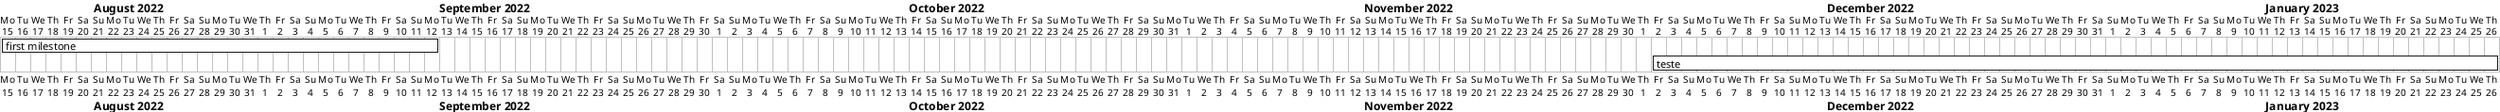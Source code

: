 @startgantt
Project starts 2022-08-15
[first milestone] starts 2022-08-15 and ends 2022-09-12 and is 0% complete
[teste] starts 2022-12-02 and ends 2023-01-26 and is 0% complete
@endgantt